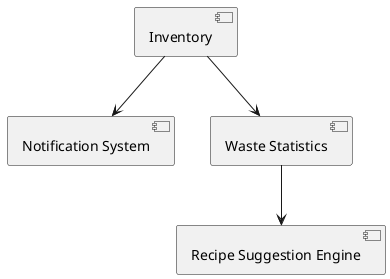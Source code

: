 @startuml
component Inventory
component "Notification System" as NotificationSystem
component "Waste Statistics" as WasteStatistics
component "Recipe Suggestion Engine" as RecipeSuggestionEngine

Inventory --> NotificationSystem
Inventory --> WasteStatistics
WasteStatistics --> RecipeSuggestionEngine
@enduml
